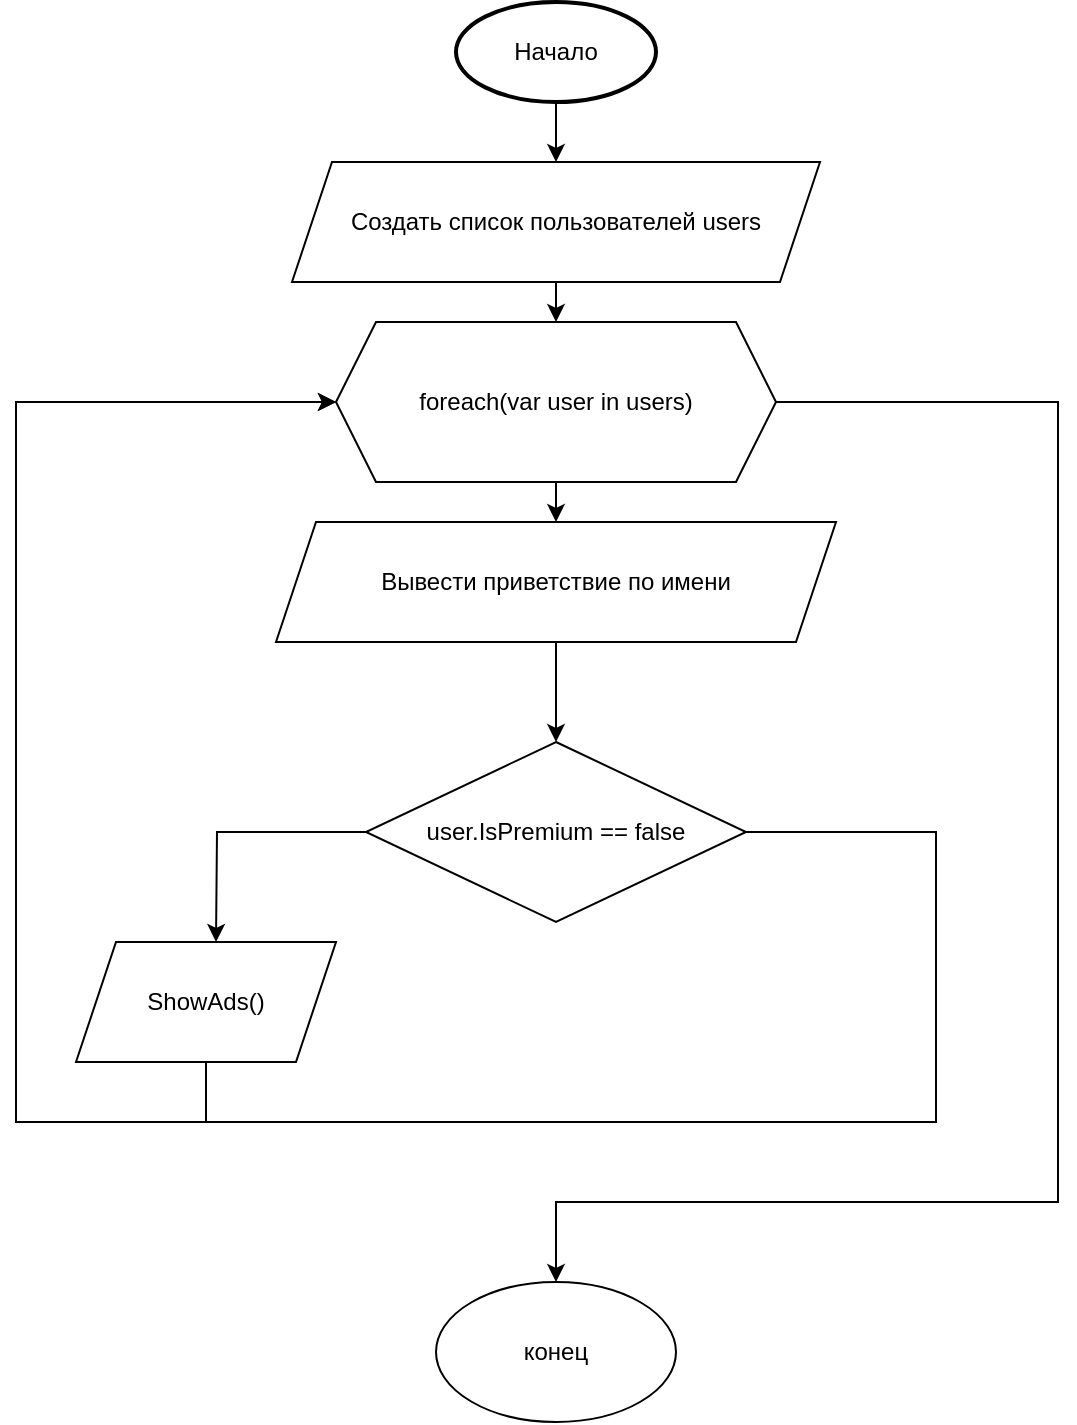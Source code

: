 <mxfile version="24.4.2" type="device">
  <diagram id="C5RBs43oDa-KdzZeNtuy" name="Page-1">
    <mxGraphModel dx="1108" dy="738" grid="1" gridSize="10" guides="1" tooltips="1" connect="1" arrows="1" fold="1" page="1" pageScale="1" pageWidth="827" pageHeight="1169" math="0" shadow="0">
      <root>
        <mxCell id="WIyWlLk6GJQsqaUBKTNV-0" />
        <mxCell id="WIyWlLk6GJQsqaUBKTNV-1" parent="WIyWlLk6GJQsqaUBKTNV-0" />
        <mxCell id="yyvvdqdoDec867BhEmaS-1" style="edgeStyle=orthogonalEdgeStyle;rounded=0;orthogonalLoop=1;jettySize=auto;html=1;exitX=0.5;exitY=1;exitDx=0;exitDy=0;exitPerimeter=0;" edge="1" parent="WIyWlLk6GJQsqaUBKTNV-1" source="yyvvdqdoDec867BhEmaS-0">
          <mxGeometry relative="1" as="geometry">
            <mxPoint x="360" y="160" as="targetPoint" />
          </mxGeometry>
        </mxCell>
        <mxCell id="yyvvdqdoDec867BhEmaS-21" style="edgeStyle=orthogonalEdgeStyle;rounded=0;orthogonalLoop=1;jettySize=auto;html=1;exitX=0.5;exitY=1;exitDx=0;exitDy=0;exitPerimeter=0;entryX=0.5;entryY=0;entryDx=0;entryDy=0;" edge="1" parent="WIyWlLk6GJQsqaUBKTNV-1" source="yyvvdqdoDec867BhEmaS-0" target="yyvvdqdoDec867BhEmaS-2">
          <mxGeometry relative="1" as="geometry" />
        </mxCell>
        <mxCell id="yyvvdqdoDec867BhEmaS-0" value="Начало" style="strokeWidth=2;html=1;shape=mxgraph.flowchart.start_1;whiteSpace=wrap;labelBackgroundColor=none;" vertex="1" parent="WIyWlLk6GJQsqaUBKTNV-1">
          <mxGeometry x="310" y="110" width="100" height="50" as="geometry" />
        </mxCell>
        <mxCell id="yyvvdqdoDec867BhEmaS-3" style="edgeStyle=orthogonalEdgeStyle;rounded=0;orthogonalLoop=1;jettySize=auto;html=1;" edge="1" parent="WIyWlLk6GJQsqaUBKTNV-1" source="yyvvdqdoDec867BhEmaS-2">
          <mxGeometry relative="1" as="geometry">
            <mxPoint x="360" y="270" as="targetPoint" />
          </mxGeometry>
        </mxCell>
        <mxCell id="yyvvdqdoDec867BhEmaS-2" value="Создать список пользователей users" style="shape=parallelogram;perimeter=parallelogramPerimeter;whiteSpace=wrap;html=1;fixedSize=1;" vertex="1" parent="WIyWlLk6GJQsqaUBKTNV-1">
          <mxGeometry x="228" y="190" width="264" height="60" as="geometry" />
        </mxCell>
        <mxCell id="yyvvdqdoDec867BhEmaS-8" style="edgeStyle=orthogonalEdgeStyle;rounded=0;orthogonalLoop=1;jettySize=auto;html=1;exitX=0.5;exitY=1;exitDx=0;exitDy=0;" edge="1" parent="WIyWlLk6GJQsqaUBKTNV-1" source="yyvvdqdoDec867BhEmaS-7">
          <mxGeometry relative="1" as="geometry">
            <mxPoint x="360" y="370" as="targetPoint" />
          </mxGeometry>
        </mxCell>
        <mxCell id="yyvvdqdoDec867BhEmaS-15" style="edgeStyle=orthogonalEdgeStyle;rounded=0;orthogonalLoop=1;jettySize=auto;html=1;exitX=1;exitY=0.5;exitDx=0;exitDy=0;" edge="1" parent="WIyWlLk6GJQsqaUBKTNV-1" source="yyvvdqdoDec867BhEmaS-7">
          <mxGeometry relative="1" as="geometry">
            <mxPoint x="360" y="750" as="targetPoint" />
            <mxPoint x="470" y="350" as="sourcePoint" />
            <Array as="points">
              <mxPoint x="611" y="310" />
              <mxPoint x="611" y="710" />
              <mxPoint x="360" y="710" />
            </Array>
          </mxGeometry>
        </mxCell>
        <mxCell id="yyvvdqdoDec867BhEmaS-7" value="foreach(var user in users)" style="shape=hexagon;perimeter=hexagonPerimeter2;whiteSpace=wrap;html=1;fixedSize=1;" vertex="1" parent="WIyWlLk6GJQsqaUBKTNV-1">
          <mxGeometry x="250" y="270" width="220" height="80" as="geometry" />
        </mxCell>
        <mxCell id="yyvvdqdoDec867BhEmaS-10" style="edgeStyle=orthogonalEdgeStyle;rounded=0;orthogonalLoop=1;jettySize=auto;html=1;exitX=0.5;exitY=1;exitDx=0;exitDy=0;" edge="1" parent="WIyWlLk6GJQsqaUBKTNV-1" source="yyvvdqdoDec867BhEmaS-9" target="yyvvdqdoDec867BhEmaS-11">
          <mxGeometry relative="1" as="geometry">
            <mxPoint x="360" y="475" as="targetPoint" />
          </mxGeometry>
        </mxCell>
        <mxCell id="yyvvdqdoDec867BhEmaS-14" style="edgeStyle=orthogonalEdgeStyle;rounded=0;orthogonalLoop=1;jettySize=auto;html=1;entryX=0;entryY=0.5;entryDx=0;entryDy=0;exitX=0.5;exitY=1;exitDx=0;exitDy=0;" edge="1" parent="WIyWlLk6GJQsqaUBKTNV-1" source="yyvvdqdoDec867BhEmaS-13" target="yyvvdqdoDec867BhEmaS-7">
          <mxGeometry relative="1" as="geometry">
            <mxPoint x="200" y="770" as="sourcePoint" />
            <Array as="points">
              <mxPoint x="185" y="670" />
              <mxPoint x="90" y="670" />
              <mxPoint x="90" y="310" />
            </Array>
          </mxGeometry>
        </mxCell>
        <mxCell id="yyvvdqdoDec867BhEmaS-9" value="Вывести приветствие по имени" style="shape=parallelogram;perimeter=parallelogramPerimeter;whiteSpace=wrap;html=1;fixedSize=1;" vertex="1" parent="WIyWlLk6GJQsqaUBKTNV-1">
          <mxGeometry x="220" y="370" width="280" height="60" as="geometry" />
        </mxCell>
        <mxCell id="yyvvdqdoDec867BhEmaS-12" style="edgeStyle=orthogonalEdgeStyle;rounded=0;orthogonalLoop=1;jettySize=auto;html=1;exitX=0;exitY=0.5;exitDx=0;exitDy=0;" edge="1" parent="WIyWlLk6GJQsqaUBKTNV-1" source="yyvvdqdoDec867BhEmaS-11">
          <mxGeometry relative="1" as="geometry">
            <mxPoint x="190" y="580" as="targetPoint" />
          </mxGeometry>
        </mxCell>
        <mxCell id="yyvvdqdoDec867BhEmaS-20" style="edgeStyle=orthogonalEdgeStyle;rounded=0;orthogonalLoop=1;jettySize=auto;html=1;exitX=1;exitY=0.5;exitDx=0;exitDy=0;" edge="1" parent="WIyWlLk6GJQsqaUBKTNV-1" source="yyvvdqdoDec867BhEmaS-11">
          <mxGeometry relative="1" as="geometry">
            <mxPoint x="250" y="310" as="targetPoint" />
            <Array as="points">
              <mxPoint x="550" y="525" />
              <mxPoint x="550" y="670" />
              <mxPoint x="90" y="670" />
              <mxPoint x="90" y="310" />
            </Array>
          </mxGeometry>
        </mxCell>
        <mxCell id="yyvvdqdoDec867BhEmaS-11" value="user.IsPremium == false" style="rhombus;whiteSpace=wrap;html=1;" vertex="1" parent="WIyWlLk6GJQsqaUBKTNV-1">
          <mxGeometry x="265" y="480" width="190" height="90" as="geometry" />
        </mxCell>
        <mxCell id="yyvvdqdoDec867BhEmaS-13" value="ShowAds()" style="shape=parallelogram;perimeter=parallelogramPerimeter;whiteSpace=wrap;html=1;fixedSize=1;" vertex="1" parent="WIyWlLk6GJQsqaUBKTNV-1">
          <mxGeometry x="120" y="580" width="130" height="60" as="geometry" />
        </mxCell>
        <mxCell id="yyvvdqdoDec867BhEmaS-16" value="конец" style="ellipse;whiteSpace=wrap;html=1;" vertex="1" parent="WIyWlLk6GJQsqaUBKTNV-1">
          <mxGeometry x="300" y="750" width="120" height="70" as="geometry" />
        </mxCell>
      </root>
    </mxGraphModel>
  </diagram>
</mxfile>
